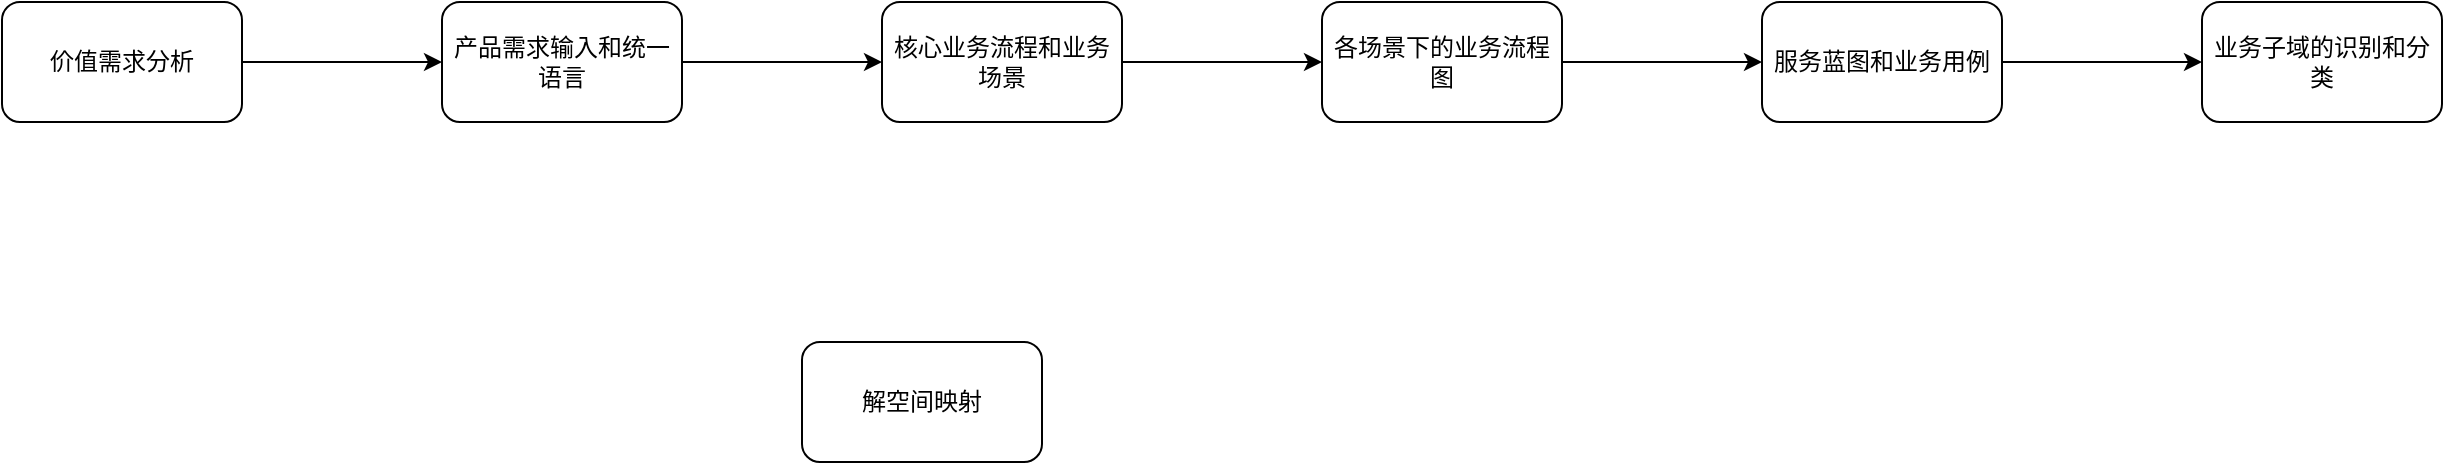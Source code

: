 <mxfile version="24.0.1" type="github">
  <diagram name="第 1 页" id="ucTD1p_uimW-5k4XuhUV">
    <mxGraphModel dx="3325" dy="761" grid="1" gridSize="10" guides="1" tooltips="1" connect="1" arrows="1" fold="1" page="1" pageScale="1" pageWidth="827" pageHeight="1169" math="0" shadow="0">
      <root>
        <mxCell id="0" />
        <mxCell id="1" parent="0" />
        <mxCell id="nVlB9J9zy38SJJber_sX-2" value="解空间映射" style="rounded=1;whiteSpace=wrap;html=1;" vertex="1" parent="1">
          <mxGeometry x="-770" y="540" width="120" height="60" as="geometry" />
        </mxCell>
        <mxCell id="nVlB9J9zy38SJJber_sX-10" value="" style="edgeStyle=orthogonalEdgeStyle;rounded=0;orthogonalLoop=1;jettySize=auto;html=1;" edge="1" parent="1" source="nVlB9J9zy38SJJber_sX-3" target="nVlB9J9zy38SJJber_sX-4">
          <mxGeometry relative="1" as="geometry" />
        </mxCell>
        <mxCell id="nVlB9J9zy38SJJber_sX-3" value="价值需求分析" style="rounded=1;whiteSpace=wrap;html=1;" vertex="1" parent="1">
          <mxGeometry x="-1170" y="370" width="120" height="60" as="geometry" />
        </mxCell>
        <mxCell id="nVlB9J9zy38SJJber_sX-11" value="" style="edgeStyle=orthogonalEdgeStyle;rounded=0;orthogonalLoop=1;jettySize=auto;html=1;" edge="1" parent="1" source="nVlB9J9zy38SJJber_sX-4" target="nVlB9J9zy38SJJber_sX-5">
          <mxGeometry relative="1" as="geometry" />
        </mxCell>
        <mxCell id="nVlB9J9zy38SJJber_sX-4" value="产品需求输入和统一语言" style="rounded=1;whiteSpace=wrap;html=1;" vertex="1" parent="1">
          <mxGeometry x="-950" y="370" width="120" height="60" as="geometry" />
        </mxCell>
        <mxCell id="nVlB9J9zy38SJJber_sX-12" value="" style="edgeStyle=orthogonalEdgeStyle;rounded=0;orthogonalLoop=1;jettySize=auto;html=1;" edge="1" parent="1" source="nVlB9J9zy38SJJber_sX-5" target="nVlB9J9zy38SJJber_sX-7">
          <mxGeometry relative="1" as="geometry" />
        </mxCell>
        <mxCell id="nVlB9J9zy38SJJber_sX-5" value="核心业务流程和业务场景" style="rounded=1;whiteSpace=wrap;html=1;" vertex="1" parent="1">
          <mxGeometry x="-730" y="370" width="120" height="60" as="geometry" />
        </mxCell>
        <mxCell id="nVlB9J9zy38SJJber_sX-13" value="" style="edgeStyle=orthogonalEdgeStyle;rounded=0;orthogonalLoop=1;jettySize=auto;html=1;" edge="1" parent="1" source="nVlB9J9zy38SJJber_sX-7" target="nVlB9J9zy38SJJber_sX-8">
          <mxGeometry relative="1" as="geometry" />
        </mxCell>
        <mxCell id="nVlB9J9zy38SJJber_sX-7" value="各场景下的业务流程图" style="rounded=1;whiteSpace=wrap;html=1;" vertex="1" parent="1">
          <mxGeometry x="-510" y="370" width="120" height="60" as="geometry" />
        </mxCell>
        <mxCell id="nVlB9J9zy38SJJber_sX-14" value="" style="edgeStyle=orthogonalEdgeStyle;rounded=0;orthogonalLoop=1;jettySize=auto;html=1;" edge="1" parent="1" source="nVlB9J9zy38SJJber_sX-8" target="nVlB9J9zy38SJJber_sX-9">
          <mxGeometry relative="1" as="geometry" />
        </mxCell>
        <mxCell id="nVlB9J9zy38SJJber_sX-8" value="服务蓝图和业务用例" style="rounded=1;whiteSpace=wrap;html=1;" vertex="1" parent="1">
          <mxGeometry x="-290" y="370" width="120" height="60" as="geometry" />
        </mxCell>
        <mxCell id="nVlB9J9zy38SJJber_sX-9" value="业务子域的识别和分类" style="rounded=1;whiteSpace=wrap;html=1;" vertex="1" parent="1">
          <mxGeometry x="-70" y="370" width="120" height="60" as="geometry" />
        </mxCell>
      </root>
    </mxGraphModel>
  </diagram>
</mxfile>
